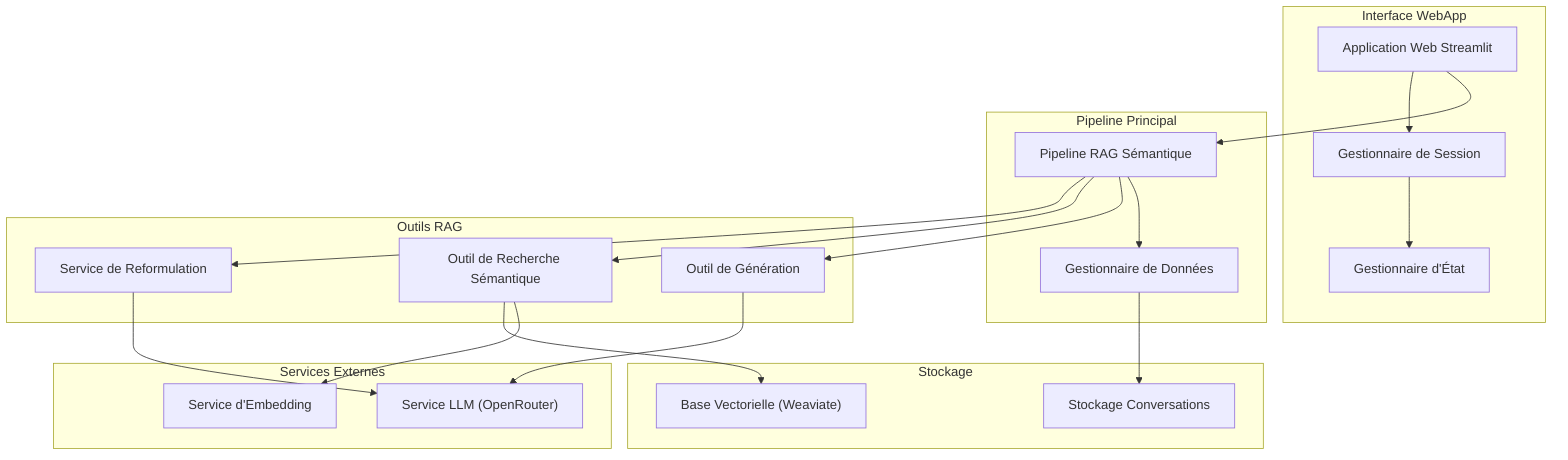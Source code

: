 %%{config: {'theme':'base', 'themeVariables': {'primaryColor':'#2E4057', 'primaryTextColor':'#FFFFFF', 'primaryBorderColor':'#1A2332', 'lineColor':'#4A90A4', 'secondaryColor':'#87CEEB', 'tertiaryColor':'#F0F8FF'}}}%%
graph TD
    subgraph Interface WebApp
        UI_Streamlit["Application Web Streamlit"]
        Session_Manager["Gestionnaire de Session"]
        State_Manager["Gestionnaire d'État"]
    end

    subgraph Pipeline Principal
        Semantic_RAG_Pipeline["Pipeline RAG Sémantique"]
        DataManager["Gestionnaire de Données"]
    end

    subgraph Outils RAG
        Reformulation_Service["Service de Reformulation"]
        Semantic_Retrieval_Tool["Outil de Recherche Sémantique"]
        Generation_Tool["Outil de Génération"]
    end

    subgraph Services Externes
        Embedding_Service["Service d'Embedding"]
        LLM_Service["Service LLM (OpenRouter)"]
    end

    subgraph Stockage
        VectorDB["Base Vectorielle (Weaviate)"]
        Storage["Stockage Conversations"]
    end

    %% Connexions WebApp
    UI_Streamlit --> Session_Manager
    Session_Manager --> State_Manager
    UI_Streamlit --> Semantic_RAG_Pipeline
    
    %% Pipeline RAG
    Semantic_RAG_Pipeline --> Reformulation_Service
    Semantic_RAG_Pipeline --> Semantic_Retrieval_Tool
    Semantic_RAG_Pipeline --> Generation_Tool
    Semantic_RAG_Pipeline --> DataManager

    %% Services
    Reformulation_Service --> LLM_Service
    Generation_Tool --> LLM_Service
    Semantic_Retrieval_Tool --> VectorDB
    Semantic_Retrieval_Tool --> Embedding_Service
    
    %% Stockage
    DataManager --> Storage